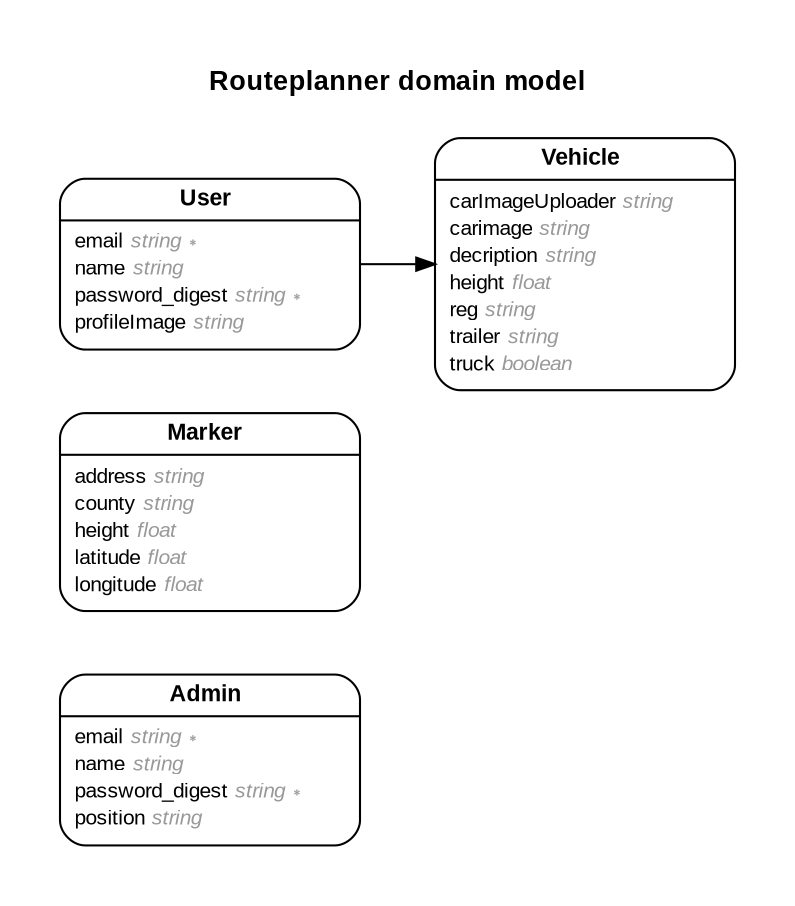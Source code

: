 digraph Routeplanner {
rankdir = "LR";
ranksep = "0.5";
nodesep = "0.4";
pad = "0.4,0.4";
margin = "0,0";
concentrate = "true";
labelloc = "t";
fontsize = "13";
fontname = "Arial Bold";
node[ shape  =  "Mrecord" , fontsize  =  "10" , fontname  =  "Arial" , margin  =  "0.07,0.05" , penwidth  =  "1.0"];
edge[ fontname  =  "Arial" , fontsize  =  "7" , dir  =  "both" , arrowsize  =  "0.9" , penwidth  =  "1.0" , labelangle  =  "32" , labeldistance  =  "1.8"];
label = "Routeplanner domain model\n\n";
m_Admin [label = <<table border="0" align="center" cellspacing="0.5" cellpadding="0" width="134">
  <tr><td align="center" valign="bottom" width="130"><font face="Arial Bold" point-size="11">Admin</font></td></tr>
</table>
|
<table border="0" align="left" cellspacing="2" cellpadding="0" width="134">
  <tr><td align="left" width="130" port="email">email <font face="Arial Italic" color="grey60">string ∗</font></td></tr>
  <tr><td align="left" width="130" port="name">name <font face="Arial Italic" color="grey60">string</font></td></tr>
  <tr><td align="left" width="130" port="password_digest">password_digest <font face="Arial Italic" color="grey60">string ∗</font></td></tr>
  <tr><td align="left" width="130" port="position">position <font face="Arial Italic" color="grey60">string</font></td></tr>
</table>
>];
m_Marker [label = <<table border="0" align="center" cellspacing="0.5" cellpadding="0" width="134">
  <tr><td align="center" valign="bottom" width="130"><font face="Arial Bold" point-size="11">Marker</font></td></tr>
</table>
|
<table border="0" align="left" cellspacing="2" cellpadding="0" width="134">
  <tr><td align="left" width="130" port="address">address <font face="Arial Italic" color="grey60">string</font></td></tr>
  <tr><td align="left" width="130" port="county">county <font face="Arial Italic" color="grey60">string</font></td></tr>
  <tr><td align="left" width="130" port="height">height <font face="Arial Italic" color="grey60">float</font></td></tr>
  <tr><td align="left" width="130" port="latitude">latitude <font face="Arial Italic" color="grey60">float</font></td></tr>
  <tr><td align="left" width="130" port="longitude">longitude <font face="Arial Italic" color="grey60">float</font></td></tr>
</table>
>];
m_User [label = <<table border="0" align="center" cellspacing="0.5" cellpadding="0" width="134">
  <tr><td align="center" valign="bottom" width="130"><font face="Arial Bold" point-size="11">User</font></td></tr>
</table>
|
<table border="0" align="left" cellspacing="2" cellpadding="0" width="134">
  <tr><td align="left" width="130" port="email">email <font face="Arial Italic" color="grey60">string ∗</font></td></tr>
  <tr><td align="left" width="130" port="name">name <font face="Arial Italic" color="grey60">string</font></td></tr>
  <tr><td align="left" width="130" port="password_digest">password_digest <font face="Arial Italic" color="grey60">string ∗</font></td></tr>
  <tr><td align="left" width="130" port="profileImage">profileImage <font face="Arial Italic" color="grey60">string</font></td></tr>
</table>
>];
m_Vehicle [label = <<table border="0" align="center" cellspacing="0.5" cellpadding="0" width="134">
  <tr><td align="center" valign="bottom" width="130"><font face="Arial Bold" point-size="11">Vehicle</font></td></tr>
</table>
|
<table border="0" align="left" cellspacing="2" cellpadding="0" width="134">
  <tr><td align="left" width="130" port="carImageUploader">carImageUploader <font face="Arial Italic" color="grey60">string</font></td></tr>
  <tr><td align="left" width="130" port="carimage">carimage <font face="Arial Italic" color="grey60">string</font></td></tr>
  <tr><td align="left" width="130" port="decription">decription <font face="Arial Italic" color="grey60">string</font></td></tr>
  <tr><td align="left" width="130" port="height">height <font face="Arial Italic" color="grey60">float</font></td></tr>
  <tr><td align="left" width="130" port="reg">reg <font face="Arial Italic" color="grey60">string</font></td></tr>
  <tr><td align="left" width="130" port="trailer">trailer <font face="Arial Italic" color="grey60">string</font></td></tr>
  <tr><td align="left" width="130" port="truck">truck <font face="Arial Italic" color="grey60">boolean</font></td></tr>
</table>
>];
  m_User -> m_Vehicle [arrowhead = "normal", arrowtail = "none", weight = "2"];
}
